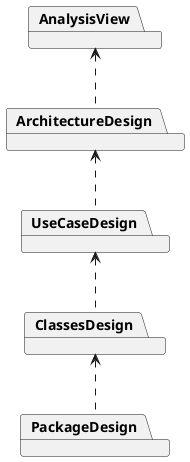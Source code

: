 @startuml
'skinparam BackgroundColor transparent

package AnalysisView
package ArchitectureDesign
package UseCaseDesign
package ClassesDesign
package PackageDesign

AnalysisView <.. ArchitectureDesign
ArchitectureDesign <..UseCaseDesign
UseCaseDesign <.. ClassesDesign
ClassesDesign <.. PackageDesign
@enduml